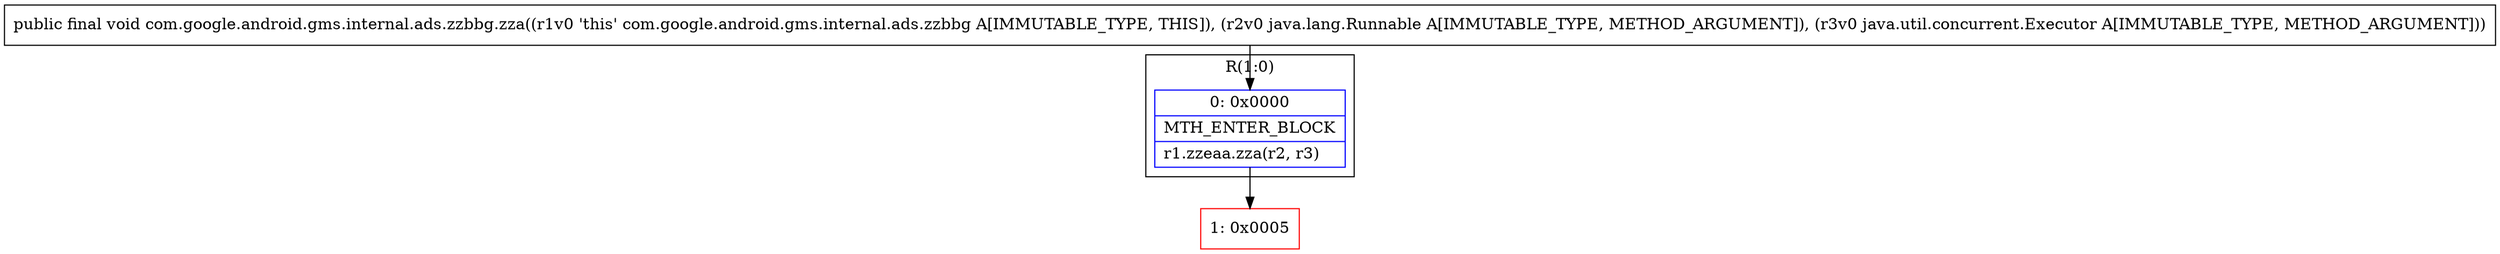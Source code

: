 digraph "CFG forcom.google.android.gms.internal.ads.zzbbg.zza(Ljava\/lang\/Runnable;Ljava\/util\/concurrent\/Executor;)V" {
subgraph cluster_Region_1653127951 {
label = "R(1:0)";
node [shape=record,color=blue];
Node_0 [shape=record,label="{0\:\ 0x0000|MTH_ENTER_BLOCK\l|r1.zzeaa.zza(r2, r3)\l}"];
}
Node_1 [shape=record,color=red,label="{1\:\ 0x0005}"];
MethodNode[shape=record,label="{public final void com.google.android.gms.internal.ads.zzbbg.zza((r1v0 'this' com.google.android.gms.internal.ads.zzbbg A[IMMUTABLE_TYPE, THIS]), (r2v0 java.lang.Runnable A[IMMUTABLE_TYPE, METHOD_ARGUMENT]), (r3v0 java.util.concurrent.Executor A[IMMUTABLE_TYPE, METHOD_ARGUMENT])) }"];
MethodNode -> Node_0;
Node_0 -> Node_1;
}

